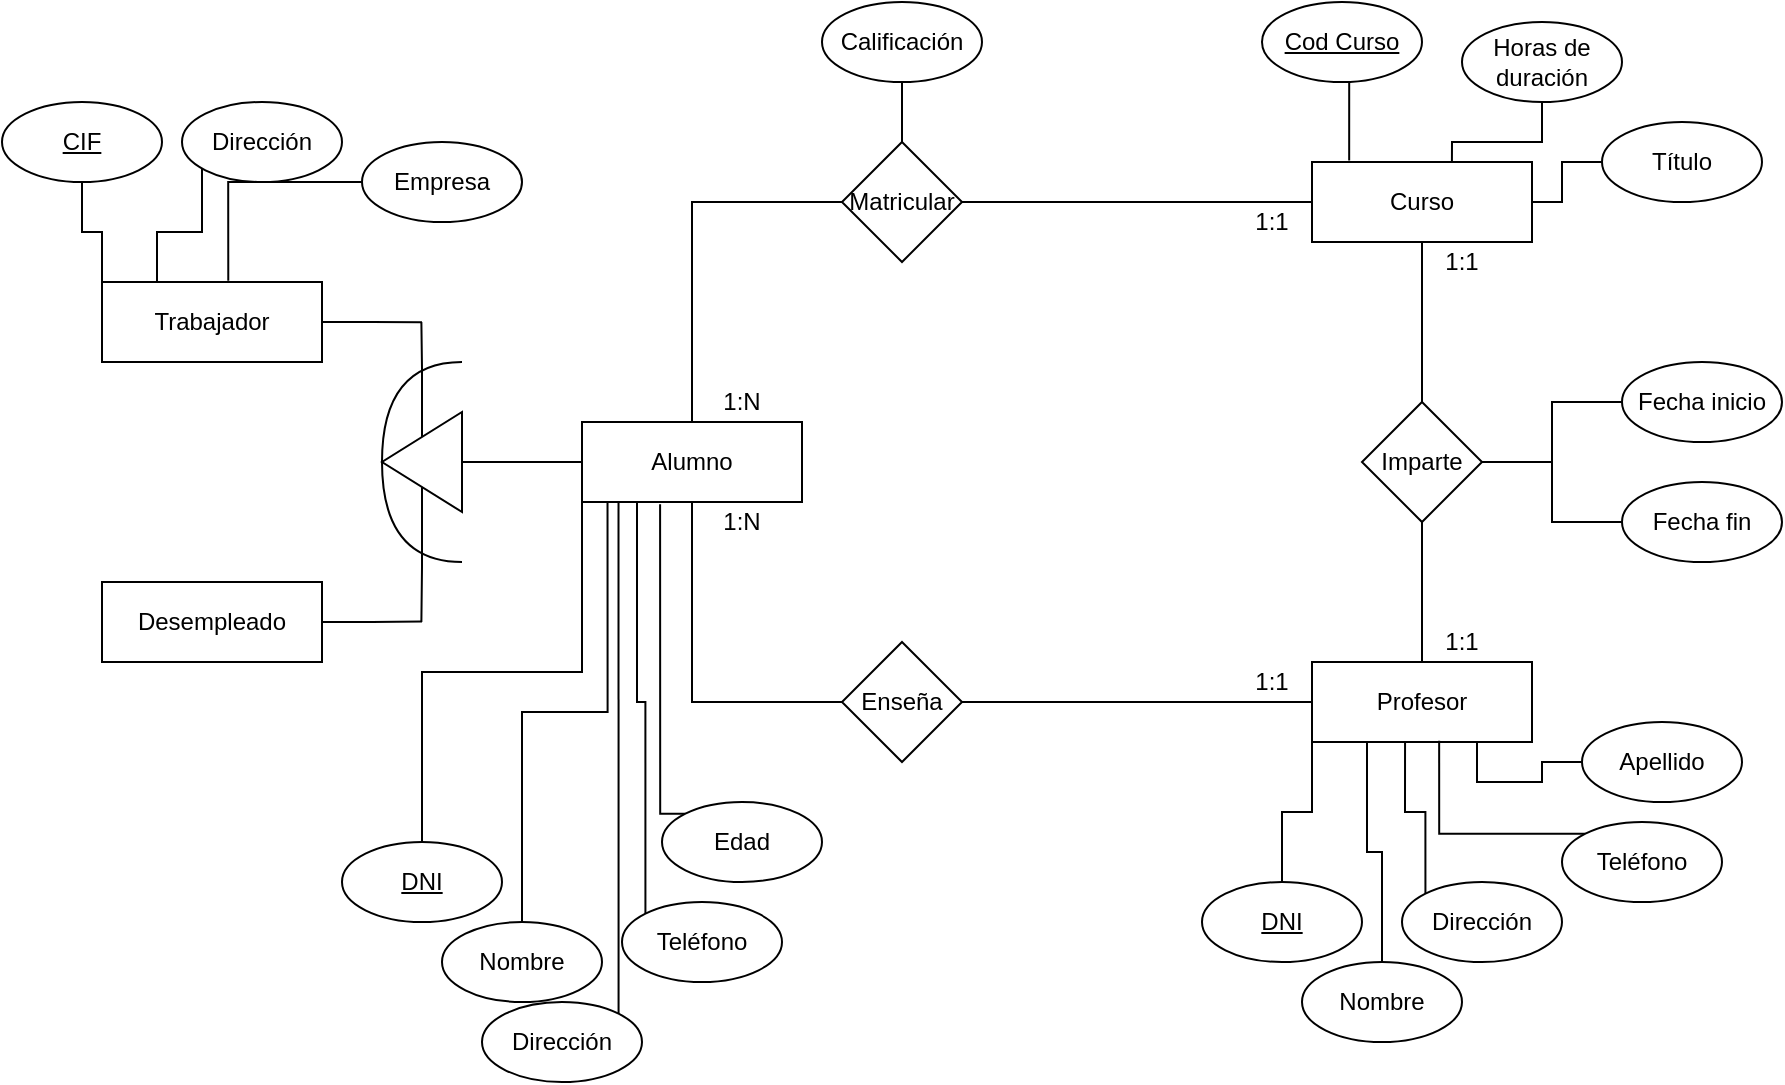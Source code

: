 <mxfile version="14.4.0" type="device"><diagram id="C5RBs43oDa-KdzZeNtuy" name="Page-1"><mxGraphModel dx="813" dy="441" grid="1" gridSize="10" guides="1" tooltips="1" connect="1" arrows="1" fold="1" page="1" pageScale="1" pageWidth="16000" pageHeight="1600" math="0" shadow="0"><root><mxCell id="WIyWlLk6GJQsqaUBKTNV-0"/><mxCell id="WIyWlLk6GJQsqaUBKTNV-1" parent="WIyWlLk6GJQsqaUBKTNV-0"/><mxCell id="bEudFNRqQL8l6KryWMXN-107" style="edgeStyle=orthogonalEdgeStyle;rounded=0;orthogonalLoop=1;jettySize=auto;html=1;exitX=0.5;exitY=0;exitDx=0;exitDy=0;entryX=0;entryY=1;entryDx=0;entryDy=0;endArrow=none;endFill=0;" edge="1" parent="WIyWlLk6GJQsqaUBKTNV-1" source="bEudFNRqQL8l6KryWMXN-80" target="bEudFNRqQL8l6KryWMXN-85"><mxGeometry relative="1" as="geometry"/></mxCell><mxCell id="bEudFNRqQL8l6KryWMXN-80" value="&lt;u&gt;DNI&lt;/u&gt;" style="ellipse;whiteSpace=wrap;html=1;" vertex="1" parent="WIyWlLk6GJQsqaUBKTNV-1"><mxGeometry x="240" y="590" width="80" height="40" as="geometry"/></mxCell><mxCell id="bEudFNRqQL8l6KryWMXN-108" style="edgeStyle=orthogonalEdgeStyle;rounded=0;orthogonalLoop=1;jettySize=auto;html=1;exitX=0.5;exitY=0;exitDx=0;exitDy=0;entryX=0.116;entryY=1.01;entryDx=0;entryDy=0;entryPerimeter=0;endArrow=none;endFill=0;" edge="1" parent="WIyWlLk6GJQsqaUBKTNV-1" source="bEudFNRqQL8l6KryWMXN-81" target="bEudFNRqQL8l6KryWMXN-85"><mxGeometry relative="1" as="geometry"/></mxCell><mxCell id="bEudFNRqQL8l6KryWMXN-81" value="Nombre" style="ellipse;whiteSpace=wrap;html=1;" vertex="1" parent="WIyWlLk6GJQsqaUBKTNV-1"><mxGeometry x="290" y="630" width="80" height="40" as="geometry"/></mxCell><mxCell id="bEudFNRqQL8l6KryWMXN-82" value="1:1" style="text;html=1;strokeColor=none;fillColor=none;align=center;verticalAlign=middle;whiteSpace=wrap;rounded=0;" vertex="1" parent="WIyWlLk6GJQsqaUBKTNV-1"><mxGeometry x="685" y="270" width="40" height="20" as="geometry"/></mxCell><mxCell id="bEudFNRqQL8l6KryWMXN-102" style="edgeStyle=orthogonalEdgeStyle;rounded=0;orthogonalLoop=1;jettySize=auto;html=1;exitX=0.5;exitY=0;exitDx=0;exitDy=0;endArrow=none;endFill=0;" edge="1" parent="WIyWlLk6GJQsqaUBKTNV-1" source="bEudFNRqQL8l6KryWMXN-84"><mxGeometry relative="1" as="geometry"><mxPoint x="279.69" y="480.0" as="targetPoint"/></mxGeometry></mxCell><mxCell id="bEudFNRqQL8l6KryWMXN-104" style="edgeStyle=orthogonalEdgeStyle;rounded=0;orthogonalLoop=1;jettySize=auto;html=1;exitX=0.5;exitY=1;exitDx=0;exitDy=0;endArrow=none;endFill=0;" edge="1" parent="WIyWlLk6GJQsqaUBKTNV-1" source="bEudFNRqQL8l6KryWMXN-84"><mxGeometry relative="1" as="geometry"><mxPoint x="279.69" y="330.0" as="targetPoint"/></mxGeometry></mxCell><mxCell id="bEudFNRqQL8l6KryWMXN-84" value="" style="triangle;whiteSpace=wrap;html=1;rotation=-180;" vertex="1" parent="WIyWlLk6GJQsqaUBKTNV-1"><mxGeometry x="260" y="375" width="40" height="50" as="geometry"/></mxCell><mxCell id="bEudFNRqQL8l6KryWMXN-94" style="edgeStyle=orthogonalEdgeStyle;rounded=0;orthogonalLoop=1;jettySize=auto;html=1;exitX=0.5;exitY=1;exitDx=0;exitDy=0;entryX=0;entryY=0.5;entryDx=0;entryDy=0;endArrow=none;endFill=0;" edge="1" parent="WIyWlLk6GJQsqaUBKTNV-1" source="bEudFNRqQL8l6KryWMXN-85" target="bEudFNRqQL8l6KryWMXN-92"><mxGeometry relative="1" as="geometry"/></mxCell><mxCell id="bEudFNRqQL8l6KryWMXN-95" style="edgeStyle=orthogonalEdgeStyle;rounded=0;orthogonalLoop=1;jettySize=auto;html=1;exitX=0.5;exitY=0;exitDx=0;exitDy=0;entryX=0;entryY=0.5;entryDx=0;entryDy=0;endArrow=none;endFill=0;" edge="1" parent="WIyWlLk6GJQsqaUBKTNV-1" source="bEudFNRqQL8l6KryWMXN-85" target="bEudFNRqQL8l6KryWMXN-90"><mxGeometry relative="1" as="geometry"/></mxCell><mxCell id="bEudFNRqQL8l6KryWMXN-100" style="edgeStyle=orthogonalEdgeStyle;rounded=0;orthogonalLoop=1;jettySize=auto;html=1;exitX=0;exitY=0.5;exitDx=0;exitDy=0;entryX=0;entryY=0.5;entryDx=0;entryDy=0;endArrow=none;endFill=0;" edge="1" parent="WIyWlLk6GJQsqaUBKTNV-1" source="bEudFNRqQL8l6KryWMXN-85" target="bEudFNRqQL8l6KryWMXN-84"><mxGeometry relative="1" as="geometry"/></mxCell><mxCell id="bEudFNRqQL8l6KryWMXN-85" value="Alumno" style="rounded=0;whiteSpace=wrap;html=1;" vertex="1" parent="WIyWlLk6GJQsqaUBKTNV-1"><mxGeometry x="360" y="380" width="110" height="40" as="geometry"/></mxCell><mxCell id="bEudFNRqQL8l6KryWMXN-86" value="Curso" style="rounded=0;whiteSpace=wrap;html=1;" vertex="1" parent="WIyWlLk6GJQsqaUBKTNV-1"><mxGeometry x="725" y="250" width="110" height="40" as="geometry"/></mxCell><mxCell id="bEudFNRqQL8l6KryWMXN-103" style="edgeStyle=orthogonalEdgeStyle;rounded=0;orthogonalLoop=1;jettySize=auto;html=1;exitX=1;exitY=0.5;exitDx=0;exitDy=0;endArrow=none;endFill=0;" edge="1" parent="WIyWlLk6GJQsqaUBKTNV-1" source="bEudFNRqQL8l6KryWMXN-87"><mxGeometry relative="1" as="geometry"><mxPoint x="280" y="479.724" as="targetPoint"/></mxGeometry></mxCell><mxCell id="bEudFNRqQL8l6KryWMXN-87" value="Desempleado" style="rounded=0;whiteSpace=wrap;html=1;" vertex="1" parent="WIyWlLk6GJQsqaUBKTNV-1"><mxGeometry x="120" y="460" width="110" height="40" as="geometry"/></mxCell><mxCell id="bEudFNRqQL8l6KryWMXN-98" style="edgeStyle=orthogonalEdgeStyle;rounded=0;orthogonalLoop=1;jettySize=auto;html=1;exitX=0.5;exitY=0;exitDx=0;exitDy=0;entryX=0.5;entryY=1;entryDx=0;entryDy=0;endArrow=none;endFill=0;" edge="1" parent="WIyWlLk6GJQsqaUBKTNV-1" source="bEudFNRqQL8l6KryWMXN-88" target="bEudFNRqQL8l6KryWMXN-93"><mxGeometry relative="1" as="geometry"/></mxCell><mxCell id="bEudFNRqQL8l6KryWMXN-88" value="Profesor" style="rounded=0;whiteSpace=wrap;html=1;" vertex="1" parent="WIyWlLk6GJQsqaUBKTNV-1"><mxGeometry x="725" y="500" width="110" height="40" as="geometry"/></mxCell><mxCell id="bEudFNRqQL8l6KryWMXN-105" style="edgeStyle=orthogonalEdgeStyle;rounded=0;orthogonalLoop=1;jettySize=auto;html=1;exitX=1;exitY=0.5;exitDx=0;exitDy=0;endArrow=none;endFill=0;" edge="1" parent="WIyWlLk6GJQsqaUBKTNV-1" source="bEudFNRqQL8l6KryWMXN-89"><mxGeometry relative="1" as="geometry"><mxPoint x="280" y="330.069" as="targetPoint"/></mxGeometry></mxCell><mxCell id="bEudFNRqQL8l6KryWMXN-121" style="edgeStyle=orthogonalEdgeStyle;rounded=0;orthogonalLoop=1;jettySize=auto;html=1;exitX=0.25;exitY=0;exitDx=0;exitDy=0;endArrow=none;endFill=0;" edge="1" parent="WIyWlLk6GJQsqaUBKTNV-1" source="bEudFNRqQL8l6KryWMXN-89"><mxGeometry relative="1" as="geometry"><mxPoint x="140" y="310.047" as="targetPoint"/></mxGeometry></mxCell><mxCell id="bEudFNRqQL8l6KryWMXN-122" style="edgeStyle=orthogonalEdgeStyle;rounded=0;orthogonalLoop=1;jettySize=auto;html=1;exitX=0.25;exitY=0;exitDx=0;exitDy=0;endArrow=none;endFill=0;" edge="1" parent="WIyWlLk6GJQsqaUBKTNV-1" source="bEudFNRqQL8l6KryWMXN-89" target="bEudFNRqQL8l6KryWMXN-117"><mxGeometry relative="1" as="geometry"><Array as="points"><mxPoint x="147" y="285"/><mxPoint x="170" y="285"/></Array></mxGeometry></mxCell><mxCell id="bEudFNRqQL8l6KryWMXN-89" value="Trabajador" style="rounded=0;whiteSpace=wrap;html=1;" vertex="1" parent="WIyWlLk6GJQsqaUBKTNV-1"><mxGeometry x="120" y="310" width="110" height="40" as="geometry"/></mxCell><mxCell id="bEudFNRqQL8l6KryWMXN-96" style="edgeStyle=orthogonalEdgeStyle;rounded=0;orthogonalLoop=1;jettySize=auto;html=1;exitX=1;exitY=0.5;exitDx=0;exitDy=0;entryX=0;entryY=0.5;entryDx=0;entryDy=0;endArrow=none;endFill=0;" edge="1" parent="WIyWlLk6GJQsqaUBKTNV-1" source="bEudFNRqQL8l6KryWMXN-90" target="bEudFNRqQL8l6KryWMXN-86"><mxGeometry relative="1" as="geometry"/></mxCell><mxCell id="bEudFNRqQL8l6KryWMXN-90" value="Matricular" style="rhombus;whiteSpace=wrap;html=1;" vertex="1" parent="WIyWlLk6GJQsqaUBKTNV-1"><mxGeometry x="490" y="240" width="60" height="60" as="geometry"/></mxCell><mxCell id="bEudFNRqQL8l6KryWMXN-97" style="edgeStyle=orthogonalEdgeStyle;rounded=0;orthogonalLoop=1;jettySize=auto;html=1;exitX=1;exitY=0.5;exitDx=0;exitDy=0;entryX=0;entryY=0.5;entryDx=0;entryDy=0;endArrow=none;endFill=0;" edge="1" parent="WIyWlLk6GJQsqaUBKTNV-1" source="bEudFNRqQL8l6KryWMXN-92" target="bEudFNRqQL8l6KryWMXN-88"><mxGeometry relative="1" as="geometry"/></mxCell><mxCell id="bEudFNRqQL8l6KryWMXN-92" value="Enseña" style="rhombus;whiteSpace=wrap;html=1;" vertex="1" parent="WIyWlLk6GJQsqaUBKTNV-1"><mxGeometry x="490" y="490" width="60" height="60" as="geometry"/></mxCell><mxCell id="bEudFNRqQL8l6KryWMXN-99" style="edgeStyle=orthogonalEdgeStyle;rounded=0;orthogonalLoop=1;jettySize=auto;html=1;exitX=0.5;exitY=0;exitDx=0;exitDy=0;entryX=0.5;entryY=1;entryDx=0;entryDy=0;endArrow=none;endFill=0;" edge="1" parent="WIyWlLk6GJQsqaUBKTNV-1" source="bEudFNRqQL8l6KryWMXN-93" target="bEudFNRqQL8l6KryWMXN-86"><mxGeometry relative="1" as="geometry"/></mxCell><mxCell id="bEudFNRqQL8l6KryWMXN-93" value="Imparte" style="rhombus;whiteSpace=wrap;html=1;" vertex="1" parent="WIyWlLk6GJQsqaUBKTNV-1"><mxGeometry x="750" y="370" width="60" height="60" as="geometry"/></mxCell><mxCell id="bEudFNRqQL8l6KryWMXN-106" value="" style="shape=requiredInterface;html=1;verticalLabelPosition=bottom;rotation=-180;" vertex="1" parent="WIyWlLk6GJQsqaUBKTNV-1"><mxGeometry x="260" y="350" width="40" height="100" as="geometry"/></mxCell><mxCell id="bEudFNRqQL8l6KryWMXN-110" style="edgeStyle=orthogonalEdgeStyle;rounded=0;orthogonalLoop=1;jettySize=auto;html=1;exitX=1;exitY=0;exitDx=0;exitDy=0;entryX=0.166;entryY=1.01;entryDx=0;entryDy=0;entryPerimeter=0;endArrow=none;endFill=0;" edge="1" parent="WIyWlLk6GJQsqaUBKTNV-1" source="bEudFNRqQL8l6KryWMXN-109" target="bEudFNRqQL8l6KryWMXN-85"><mxGeometry relative="1" as="geometry"/></mxCell><mxCell id="bEudFNRqQL8l6KryWMXN-109" value="Dirección" style="ellipse;whiteSpace=wrap;html=1;" vertex="1" parent="WIyWlLk6GJQsqaUBKTNV-1"><mxGeometry x="310" y="670" width="80" height="40" as="geometry"/></mxCell><mxCell id="bEudFNRqQL8l6KryWMXN-112" style="edgeStyle=orthogonalEdgeStyle;rounded=0;orthogonalLoop=1;jettySize=auto;html=1;exitX=0;exitY=0;exitDx=0;exitDy=0;entryX=0.25;entryY=1;entryDx=0;entryDy=0;endArrow=none;endFill=0;" edge="1" parent="WIyWlLk6GJQsqaUBKTNV-1" source="bEudFNRqQL8l6KryWMXN-111" target="bEudFNRqQL8l6KryWMXN-85"><mxGeometry relative="1" as="geometry"/></mxCell><mxCell id="bEudFNRqQL8l6KryWMXN-111" value="Teléfono" style="ellipse;whiteSpace=wrap;html=1;" vertex="1" parent="WIyWlLk6GJQsqaUBKTNV-1"><mxGeometry x="380" y="620" width="80" height="40" as="geometry"/></mxCell><mxCell id="bEudFNRqQL8l6KryWMXN-114" style="edgeStyle=orthogonalEdgeStyle;rounded=0;orthogonalLoop=1;jettySize=auto;html=1;exitX=0;exitY=0;exitDx=0;exitDy=0;entryX=0.355;entryY=1.028;entryDx=0;entryDy=0;entryPerimeter=0;endArrow=none;endFill=0;" edge="1" parent="WIyWlLk6GJQsqaUBKTNV-1" source="bEudFNRqQL8l6KryWMXN-113" target="bEudFNRqQL8l6KryWMXN-85"><mxGeometry relative="1" as="geometry"><Array as="points"><mxPoint x="399" y="576"/></Array></mxGeometry></mxCell><mxCell id="bEudFNRqQL8l6KryWMXN-113" value="Edad" style="ellipse;whiteSpace=wrap;html=1;" vertex="1" parent="WIyWlLk6GJQsqaUBKTNV-1"><mxGeometry x="400" y="570" width="80" height="40" as="geometry"/></mxCell><mxCell id="bEudFNRqQL8l6KryWMXN-116" style="edgeStyle=orthogonalEdgeStyle;rounded=0;orthogonalLoop=1;jettySize=auto;html=1;exitX=0.5;exitY=1;exitDx=0;exitDy=0;entryX=0;entryY=0;entryDx=0;entryDy=0;endArrow=none;endFill=0;" edge="1" parent="WIyWlLk6GJQsqaUBKTNV-1" source="bEudFNRqQL8l6KryWMXN-115" target="bEudFNRqQL8l6KryWMXN-89"><mxGeometry relative="1" as="geometry"/></mxCell><mxCell id="bEudFNRqQL8l6KryWMXN-115" value="&lt;u&gt;CIF&lt;/u&gt;" style="ellipse;whiteSpace=wrap;html=1;" vertex="1" parent="WIyWlLk6GJQsqaUBKTNV-1"><mxGeometry x="70" y="220" width="80" height="40" as="geometry"/></mxCell><mxCell id="bEudFNRqQL8l6KryWMXN-117" value="Dirección" style="ellipse;whiteSpace=wrap;html=1;" vertex="1" parent="WIyWlLk6GJQsqaUBKTNV-1"><mxGeometry x="160" y="220" width="80" height="40" as="geometry"/></mxCell><mxCell id="bEudFNRqQL8l6KryWMXN-120" style="edgeStyle=orthogonalEdgeStyle;rounded=0;orthogonalLoop=1;jettySize=auto;html=1;exitX=0;exitY=0.5;exitDx=0;exitDy=0;entryX=0.574;entryY=-0.016;entryDx=0;entryDy=0;entryPerimeter=0;endArrow=none;endFill=0;" edge="1" parent="WIyWlLk6GJQsqaUBKTNV-1" source="bEudFNRqQL8l6KryWMXN-118" target="bEudFNRqQL8l6KryWMXN-89"><mxGeometry relative="1" as="geometry"/></mxCell><mxCell id="bEudFNRqQL8l6KryWMXN-118" value="Empresa" style="ellipse;whiteSpace=wrap;html=1;" vertex="1" parent="WIyWlLk6GJQsqaUBKTNV-1"><mxGeometry x="250" y="240" width="80" height="40" as="geometry"/></mxCell><mxCell id="bEudFNRqQL8l6KryWMXN-128" style="edgeStyle=orthogonalEdgeStyle;rounded=0;orthogonalLoop=1;jettySize=auto;html=1;exitX=0.5;exitY=1;exitDx=0;exitDy=0;entryX=0.169;entryY=-0.018;entryDx=0;entryDy=0;entryPerimeter=0;endArrow=none;endFill=0;" edge="1" parent="WIyWlLk6GJQsqaUBKTNV-1" source="bEudFNRqQL8l6KryWMXN-123" target="bEudFNRqQL8l6KryWMXN-86"><mxGeometry relative="1" as="geometry"/></mxCell><mxCell id="bEudFNRqQL8l6KryWMXN-123" value="&lt;u&gt;Cod Curso&lt;/u&gt;" style="ellipse;whiteSpace=wrap;html=1;" vertex="1" parent="WIyWlLk6GJQsqaUBKTNV-1"><mxGeometry x="700" y="170" width="80" height="40" as="geometry"/></mxCell><mxCell id="bEudFNRqQL8l6KryWMXN-125" style="edgeStyle=orthogonalEdgeStyle;rounded=0;orthogonalLoop=1;jettySize=auto;html=1;exitX=0.5;exitY=1;exitDx=0;exitDy=0;entryX=0.5;entryY=0;entryDx=0;entryDy=0;endArrow=none;endFill=0;" edge="1" parent="WIyWlLk6GJQsqaUBKTNV-1" source="bEudFNRqQL8l6KryWMXN-124" target="bEudFNRqQL8l6KryWMXN-90"><mxGeometry relative="1" as="geometry"/></mxCell><mxCell id="bEudFNRqQL8l6KryWMXN-124" value="Calificación" style="ellipse;whiteSpace=wrap;html=1;" vertex="1" parent="WIyWlLk6GJQsqaUBKTNV-1"><mxGeometry x="480" y="170" width="80" height="40" as="geometry"/></mxCell><mxCell id="bEudFNRqQL8l6KryWMXN-129" style="edgeStyle=orthogonalEdgeStyle;rounded=0;orthogonalLoop=1;jettySize=auto;html=1;exitX=0.5;exitY=1;exitDx=0;exitDy=0;entryX=0.636;entryY=-0.004;entryDx=0;entryDy=0;entryPerimeter=0;endArrow=none;endFill=0;" edge="1" parent="WIyWlLk6GJQsqaUBKTNV-1" source="bEudFNRqQL8l6KryWMXN-126" target="bEudFNRqQL8l6KryWMXN-86"><mxGeometry relative="1" as="geometry"/></mxCell><mxCell id="bEudFNRqQL8l6KryWMXN-126" value="Horas de duración" style="ellipse;whiteSpace=wrap;html=1;" vertex="1" parent="WIyWlLk6GJQsqaUBKTNV-1"><mxGeometry x="800" y="180" width="80" height="40" as="geometry"/></mxCell><mxCell id="bEudFNRqQL8l6KryWMXN-131" style="edgeStyle=orthogonalEdgeStyle;rounded=0;orthogonalLoop=1;jettySize=auto;html=1;exitX=0;exitY=0.5;exitDx=0;exitDy=0;endArrow=none;endFill=0;" edge="1" parent="WIyWlLk6GJQsqaUBKTNV-1" source="bEudFNRqQL8l6KryWMXN-127" target="bEudFNRqQL8l6KryWMXN-86"><mxGeometry relative="1" as="geometry"/></mxCell><mxCell id="bEudFNRqQL8l6KryWMXN-127" value="Título" style="ellipse;whiteSpace=wrap;html=1;" vertex="1" parent="WIyWlLk6GJQsqaUBKTNV-1"><mxGeometry x="870" y="230" width="80" height="40" as="geometry"/></mxCell><mxCell id="bEudFNRqQL8l6KryWMXN-133" style="edgeStyle=orthogonalEdgeStyle;rounded=0;orthogonalLoop=1;jettySize=auto;html=1;exitX=0;exitY=0.5;exitDx=0;exitDy=0;endArrow=none;endFill=0;" edge="1" parent="WIyWlLk6GJQsqaUBKTNV-1" source="bEudFNRqQL8l6KryWMXN-132" target="bEudFNRqQL8l6KryWMXN-93"><mxGeometry relative="1" as="geometry"/></mxCell><mxCell id="bEudFNRqQL8l6KryWMXN-132" value="Fecha inicio" style="ellipse;whiteSpace=wrap;html=1;" vertex="1" parent="WIyWlLk6GJQsqaUBKTNV-1"><mxGeometry x="880" y="350" width="80" height="40" as="geometry"/></mxCell><mxCell id="bEudFNRqQL8l6KryWMXN-135" style="edgeStyle=orthogonalEdgeStyle;rounded=0;orthogonalLoop=1;jettySize=auto;html=1;exitX=0;exitY=0.5;exitDx=0;exitDy=0;entryX=1;entryY=0.5;entryDx=0;entryDy=0;endArrow=none;endFill=0;" edge="1" parent="WIyWlLk6GJQsqaUBKTNV-1" source="bEudFNRqQL8l6KryWMXN-134" target="bEudFNRqQL8l6KryWMXN-93"><mxGeometry relative="1" as="geometry"/></mxCell><mxCell id="bEudFNRqQL8l6KryWMXN-134" value="Fecha fin" style="ellipse;whiteSpace=wrap;html=1;" vertex="1" parent="WIyWlLk6GJQsqaUBKTNV-1"><mxGeometry x="880" y="410" width="80" height="40" as="geometry"/></mxCell><mxCell id="bEudFNRqQL8l6KryWMXN-138" style="edgeStyle=orthogonalEdgeStyle;rounded=0;orthogonalLoop=1;jettySize=auto;html=1;exitX=0.5;exitY=0;exitDx=0;exitDy=0;entryX=0;entryY=1;entryDx=0;entryDy=0;endArrow=none;endFill=0;" edge="1" parent="WIyWlLk6GJQsqaUBKTNV-1" source="bEudFNRqQL8l6KryWMXN-137" target="bEudFNRqQL8l6KryWMXN-88"><mxGeometry relative="1" as="geometry"/></mxCell><mxCell id="bEudFNRqQL8l6KryWMXN-137" value="&lt;u&gt;DNI&lt;/u&gt;" style="ellipse;whiteSpace=wrap;html=1;" vertex="1" parent="WIyWlLk6GJQsqaUBKTNV-1"><mxGeometry x="670" y="610" width="80" height="40" as="geometry"/></mxCell><mxCell id="bEudFNRqQL8l6KryWMXN-142" style="edgeStyle=orthogonalEdgeStyle;rounded=0;orthogonalLoop=1;jettySize=auto;html=1;exitX=0.5;exitY=0;exitDx=0;exitDy=0;entryX=0.25;entryY=1;entryDx=0;entryDy=0;endArrow=none;endFill=0;" edge="1" parent="WIyWlLk6GJQsqaUBKTNV-1" source="bEudFNRqQL8l6KryWMXN-139" target="bEudFNRqQL8l6KryWMXN-88"><mxGeometry relative="1" as="geometry"/></mxCell><mxCell id="bEudFNRqQL8l6KryWMXN-139" value="Nombre" style="ellipse;whiteSpace=wrap;html=1;" vertex="1" parent="WIyWlLk6GJQsqaUBKTNV-1"><mxGeometry x="720" y="650" width="80" height="40" as="geometry"/></mxCell><mxCell id="bEudFNRqQL8l6KryWMXN-143" style="edgeStyle=orthogonalEdgeStyle;rounded=0;orthogonalLoop=1;jettySize=auto;html=1;exitX=0;exitY=0;exitDx=0;exitDy=0;entryX=0.423;entryY=0.989;entryDx=0;entryDy=0;entryPerimeter=0;endArrow=none;endFill=0;" edge="1" parent="WIyWlLk6GJQsqaUBKTNV-1" source="bEudFNRqQL8l6KryWMXN-140" target="bEudFNRqQL8l6KryWMXN-88"><mxGeometry relative="1" as="geometry"/></mxCell><mxCell id="bEudFNRqQL8l6KryWMXN-140" value="Dirección" style="ellipse;whiteSpace=wrap;html=1;" vertex="1" parent="WIyWlLk6GJQsqaUBKTNV-1"><mxGeometry x="770" y="610" width="80" height="40" as="geometry"/></mxCell><mxCell id="bEudFNRqQL8l6KryWMXN-144" style="edgeStyle=orthogonalEdgeStyle;rounded=0;orthogonalLoop=1;jettySize=auto;html=1;exitX=0;exitY=0;exitDx=0;exitDy=0;entryX=0.578;entryY=0.984;entryDx=0;entryDy=0;entryPerimeter=0;endArrow=none;endFill=0;" edge="1" parent="WIyWlLk6GJQsqaUBKTNV-1" source="bEudFNRqQL8l6KryWMXN-141" target="bEudFNRqQL8l6KryWMXN-88"><mxGeometry relative="1" as="geometry"/></mxCell><mxCell id="bEudFNRqQL8l6KryWMXN-141" value="Teléfono" style="ellipse;whiteSpace=wrap;html=1;" vertex="1" parent="WIyWlLk6GJQsqaUBKTNV-1"><mxGeometry x="850" y="580" width="80" height="40" as="geometry"/></mxCell><mxCell id="bEudFNRqQL8l6KryWMXN-146" style="edgeStyle=orthogonalEdgeStyle;rounded=0;orthogonalLoop=1;jettySize=auto;html=1;exitX=0;exitY=0.5;exitDx=0;exitDy=0;entryX=0.75;entryY=1;entryDx=0;entryDy=0;endArrow=none;endFill=0;" edge="1" parent="WIyWlLk6GJQsqaUBKTNV-1" source="bEudFNRqQL8l6KryWMXN-145" target="bEudFNRqQL8l6KryWMXN-88"><mxGeometry relative="1" as="geometry"/></mxCell><mxCell id="bEudFNRqQL8l6KryWMXN-145" value="Apellido" style="ellipse;whiteSpace=wrap;html=1;" vertex="1" parent="WIyWlLk6GJQsqaUBKTNV-1"><mxGeometry x="860" y="530" width="80" height="40" as="geometry"/></mxCell><mxCell id="bEudFNRqQL8l6KryWMXN-148" value="1:N" style="text;html=1;strokeColor=none;fillColor=none;align=center;verticalAlign=middle;whiteSpace=wrap;rounded=0;" vertex="1" parent="WIyWlLk6GJQsqaUBKTNV-1"><mxGeometry x="420" y="360" width="40" height="20" as="geometry"/></mxCell><mxCell id="bEudFNRqQL8l6KryWMXN-149" value="1:1" style="text;html=1;strokeColor=none;fillColor=none;align=center;verticalAlign=middle;whiteSpace=wrap;rounded=0;" vertex="1" parent="WIyWlLk6GJQsqaUBKTNV-1"><mxGeometry x="780" y="290" width="40" height="20" as="geometry"/></mxCell><mxCell id="bEudFNRqQL8l6KryWMXN-150" value="1:1" style="text;html=1;strokeColor=none;fillColor=none;align=center;verticalAlign=middle;whiteSpace=wrap;rounded=0;" vertex="1" parent="WIyWlLk6GJQsqaUBKTNV-1"><mxGeometry x="780" y="480" width="40" height="20" as="geometry"/></mxCell><mxCell id="bEudFNRqQL8l6KryWMXN-151" value="1:1" style="text;html=1;strokeColor=none;fillColor=none;align=center;verticalAlign=middle;whiteSpace=wrap;rounded=0;" vertex="1" parent="WIyWlLk6GJQsqaUBKTNV-1"><mxGeometry x="685" y="500" width="40" height="20" as="geometry"/></mxCell><mxCell id="bEudFNRqQL8l6KryWMXN-152" value="1:N" style="text;html=1;strokeColor=none;fillColor=none;align=center;verticalAlign=middle;whiteSpace=wrap;rounded=0;" vertex="1" parent="WIyWlLk6GJQsqaUBKTNV-1"><mxGeometry x="420" y="420" width="40" height="20" as="geometry"/></mxCell></root></mxGraphModel></diagram></mxfile>